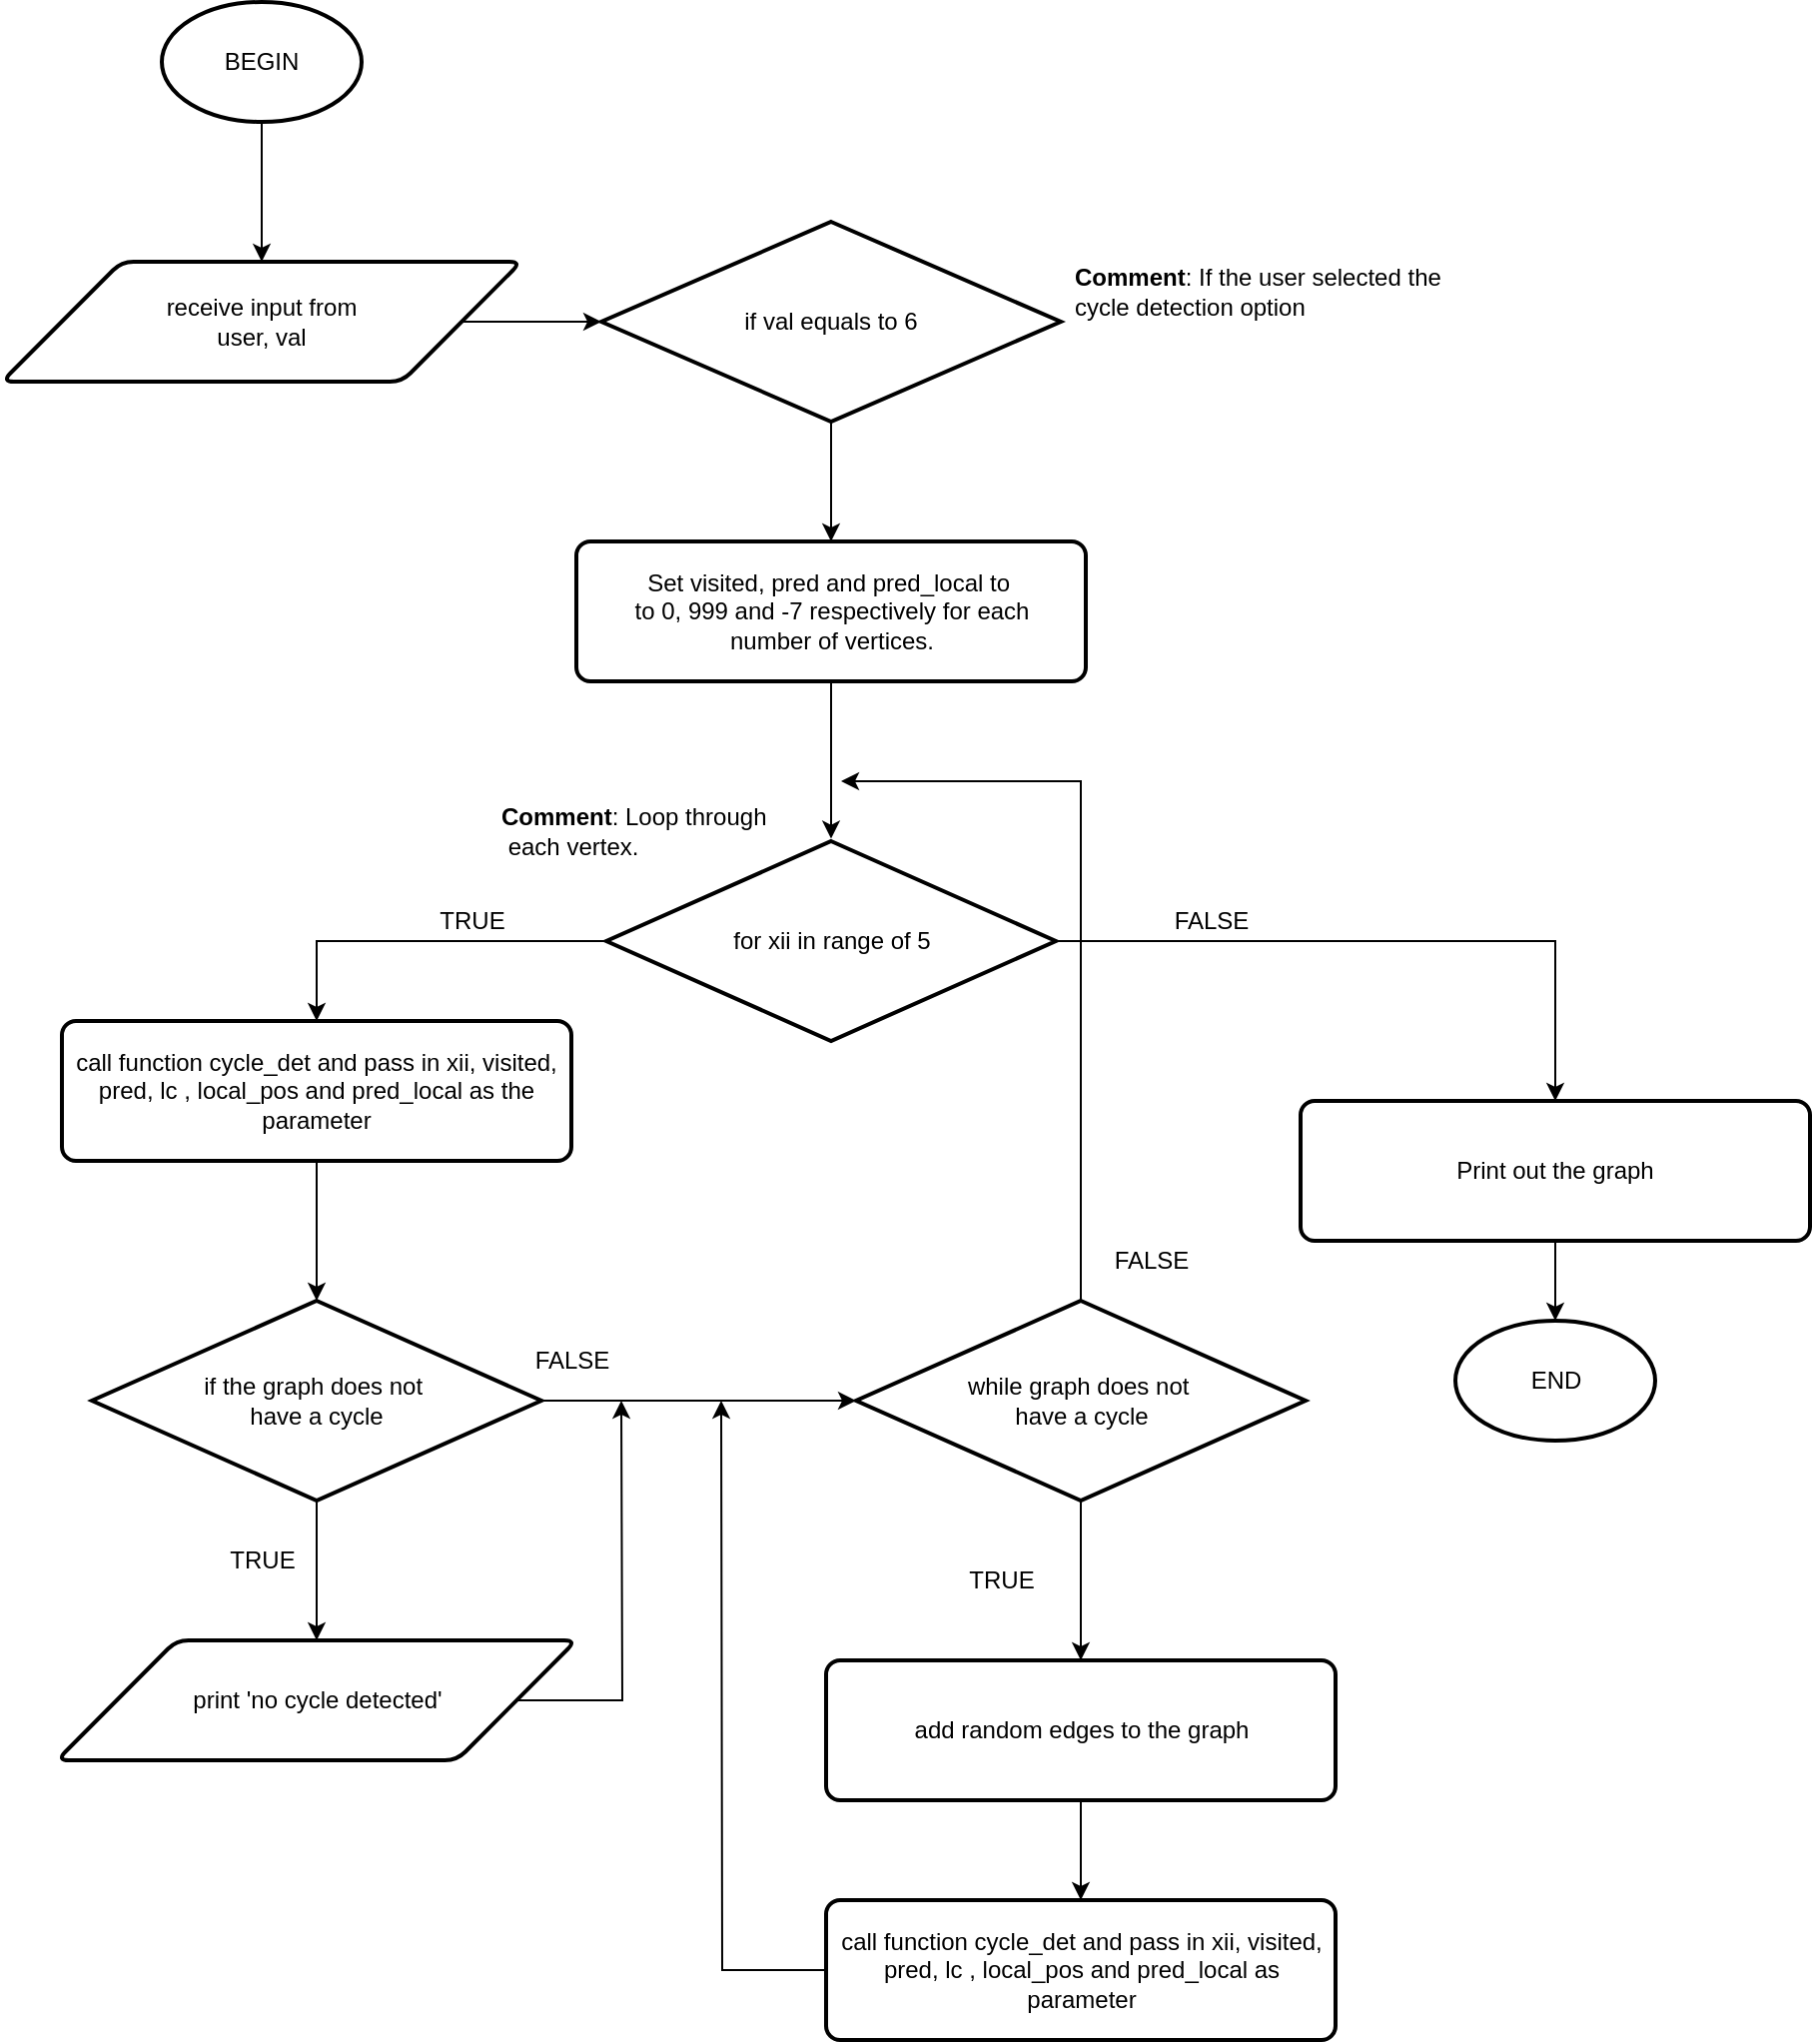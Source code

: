 <mxfile version="13.9.9" type="device"><diagram id="D7c3bP6dkx46ltOj6qHN" name="Page-1"><mxGraphModel dx="3187" dy="3257" grid="1" gridSize="10" guides="1" tooltips="1" connect="1" arrows="1" fold="1" page="1" pageScale="1" pageWidth="850" pageHeight="1100" math="0" shadow="0"><root><mxCell id="0"/><mxCell id="1" parent="0"/><mxCell id="IYUYXZSXpxDz9BFXFXwT-7" style="edgeStyle=orthogonalEdgeStyle;rounded=0;orthogonalLoop=1;jettySize=auto;html=1;entryX=0.5;entryY=0;entryDx=0;entryDy=0;" parent="1" source="IYUYXZSXpxDz9BFXFXwT-1" target="IYUYXZSXpxDz9BFXFXwT-2" edge="1"><mxGeometry relative="1" as="geometry"/></mxCell><mxCell id="IYUYXZSXpxDz9BFXFXwT-1" value="BEGIN" style="strokeWidth=2;html=1;shape=mxgraph.flowchart.start_1;whiteSpace=wrap;" parent="1" vertex="1"><mxGeometry x="-30" y="-70" width="100" height="60" as="geometry"/></mxCell><mxCell id="IYUYXZSXpxDz9BFXFXwT-9" style="edgeStyle=orthogonalEdgeStyle;rounded=0;orthogonalLoop=1;jettySize=auto;html=1;" parent="1" source="IYUYXZSXpxDz9BFXFXwT-2" target="IYUYXZSXpxDz9BFXFXwT-6" edge="1"><mxGeometry relative="1" as="geometry"/></mxCell><mxCell id="IYUYXZSXpxDz9BFXFXwT-2" value="receive input from &lt;br&gt;user, val" style="shape=parallelogram;html=1;strokeWidth=2;perimeter=parallelogramPerimeter;whiteSpace=wrap;rounded=1;arcSize=12;size=0.23;" parent="1" vertex="1"><mxGeometry x="-110" y="60" width="260" height="60" as="geometry"/></mxCell><mxCell id="IYUYXZSXpxDz9BFXFXwT-11" style="edgeStyle=orthogonalEdgeStyle;rounded=0;orthogonalLoop=1;jettySize=auto;html=1;entryX=0.5;entryY=-0.012;entryDx=0;entryDy=0;entryPerimeter=0;" parent="1" source="IYUYXZSXpxDz9BFXFXwT-3" target="IYUYXZSXpxDz9BFXFXwT-4" edge="1"><mxGeometry relative="1" as="geometry"><mxPoint x="305" y="340" as="targetPoint"/><Array as="points"/></mxGeometry></mxCell><mxCell id="IYUYXZSXpxDz9BFXFXwT-3" value="Set visited, pred and pred_local to&amp;nbsp;&lt;br&gt;to 0, 999 and -7 respectively for each &lt;br&gt;number of vertices." style="rounded=1;whiteSpace=wrap;html=1;absoluteArcSize=1;arcSize=14;strokeWidth=2;" parent="1" vertex="1"><mxGeometry x="177.5" y="200" width="255" height="70" as="geometry"/></mxCell><mxCell id="IYUYXZSXpxDz9BFXFXwT-15" style="edgeStyle=orthogonalEdgeStyle;rounded=0;orthogonalLoop=1;jettySize=auto;html=1;entryX=0.5;entryY=0;entryDx=0;entryDy=0;" parent="1" source="IYUYXZSXpxDz9BFXFXwT-4" target="IYUYXZSXpxDz9BFXFXwT-13" edge="1"><mxGeometry relative="1" as="geometry"/></mxCell><mxCell id="IYUYXZSXpxDz9BFXFXwT-34" style="edgeStyle=orthogonalEdgeStyle;rounded=0;orthogonalLoop=1;jettySize=auto;html=1;entryX=0.5;entryY=0;entryDx=0;entryDy=0;" parent="1" source="IYUYXZSXpxDz9BFXFXwT-4" target="IYUYXZSXpxDz9BFXFXwT-32" edge="1"><mxGeometry relative="1" as="geometry"/></mxCell><mxCell id="IYUYXZSXpxDz9BFXFXwT-4" value="for xii in range of 5" style="strokeWidth=2;html=1;shape=mxgraph.flowchart.decision;whiteSpace=wrap;" parent="1" vertex="1"><mxGeometry x="192.5" y="350" width="225" height="100" as="geometry"/></mxCell><mxCell id="IYUYXZSXpxDz9BFXFXwT-5" value="&lt;b&gt;Comment&lt;/b&gt;: If the user selected the&lt;br&gt;cycle detection option" style="text;html=1;align=left;verticalAlign=middle;resizable=0;points=[];autosize=1;" parent="1" vertex="1"><mxGeometry x="425" y="60" width="200" height="30" as="geometry"/></mxCell><mxCell id="IYUYXZSXpxDz9BFXFXwT-10" style="edgeStyle=orthogonalEdgeStyle;rounded=0;orthogonalLoop=1;jettySize=auto;html=1;entryX=0.5;entryY=0;entryDx=0;entryDy=0;" parent="1" source="IYUYXZSXpxDz9BFXFXwT-6" target="IYUYXZSXpxDz9BFXFXwT-3" edge="1"><mxGeometry relative="1" as="geometry"/></mxCell><mxCell id="IYUYXZSXpxDz9BFXFXwT-6" value="if val equals to 6" style="strokeWidth=2;html=1;shape=mxgraph.flowchart.decision;whiteSpace=wrap;" parent="1" vertex="1"><mxGeometry x="190" y="40" width="230" height="100" as="geometry"/></mxCell><mxCell id="IYUYXZSXpxDz9BFXFXwT-12" value="TRUE" style="text;html=1;align=center;verticalAlign=middle;resizable=0;points=[];autosize=1;" parent="1" vertex="1"><mxGeometry x="100" y="380" width="50" height="20" as="geometry"/></mxCell><mxCell id="IYUYXZSXpxDz9BFXFXwT-17" style="edgeStyle=orthogonalEdgeStyle;rounded=0;orthogonalLoop=1;jettySize=auto;html=1;entryX=0.5;entryY=0;entryDx=0;entryDy=0;entryPerimeter=0;" parent="1" source="IYUYXZSXpxDz9BFXFXwT-13" target="IYUYXZSXpxDz9BFXFXwT-16" edge="1"><mxGeometry relative="1" as="geometry"/></mxCell><mxCell id="IYUYXZSXpxDz9BFXFXwT-13" value="call function cycle_det and pass in xii, visited,&lt;br&gt;pred, lc , local_pos and pred_local as the parameter" style="rounded=1;whiteSpace=wrap;html=1;absoluteArcSize=1;arcSize=14;strokeWidth=2;" parent="1" vertex="1"><mxGeometry x="-80" y="440" width="255" height="70" as="geometry"/></mxCell><mxCell id="IYUYXZSXpxDz9BFXFXwT-19" style="edgeStyle=orthogonalEdgeStyle;rounded=0;orthogonalLoop=1;jettySize=auto;html=1;entryX=0.5;entryY=0;entryDx=0;entryDy=0;" parent="1" source="IYUYXZSXpxDz9BFXFXwT-16" target="IYUYXZSXpxDz9BFXFXwT-18" edge="1"><mxGeometry relative="1" as="geometry"/></mxCell><mxCell id="IYUYXZSXpxDz9BFXFXwT-22" style="edgeStyle=orthogonalEdgeStyle;rounded=0;orthogonalLoop=1;jettySize=auto;html=1;entryX=0;entryY=0.5;entryDx=0;entryDy=0;entryPerimeter=0;" parent="1" source="IYUYXZSXpxDz9BFXFXwT-16" target="IYUYXZSXpxDz9BFXFXwT-21" edge="1"><mxGeometry relative="1" as="geometry"/></mxCell><mxCell id="IYUYXZSXpxDz9BFXFXwT-16" value="if the graph does not&amp;nbsp;&lt;br&gt;have a cycle" style="strokeWidth=2;html=1;shape=mxgraph.flowchart.decision;whiteSpace=wrap;" parent="1" vertex="1"><mxGeometry x="-65" y="580" width="225" height="100" as="geometry"/></mxCell><mxCell id="lVuBSOU1__zEuEuS6QCC-5" style="edgeStyle=orthogonalEdgeStyle;rounded=0;orthogonalLoop=1;jettySize=auto;html=1;" edge="1" parent="1" source="IYUYXZSXpxDz9BFXFXwT-18"><mxGeometry relative="1" as="geometry"><mxPoint x="200.0" y="630" as="targetPoint"/></mxGeometry></mxCell><mxCell id="IYUYXZSXpxDz9BFXFXwT-18" value="print 'no cycle detected'" style="shape=parallelogram;html=1;strokeWidth=2;perimeter=parallelogramPerimeter;whiteSpace=wrap;rounded=1;arcSize=12;size=0.23;" parent="1" vertex="1"><mxGeometry x="-82.5" y="750" width="260" height="60" as="geometry"/></mxCell><mxCell id="IYUYXZSXpxDz9BFXFXwT-20" value="TRUE" style="text;html=1;align=center;verticalAlign=middle;resizable=0;points=[];autosize=1;" parent="1" vertex="1"><mxGeometry x="-5" y="700" width="50" height="20" as="geometry"/></mxCell><mxCell id="IYUYXZSXpxDz9BFXFXwT-25" style="edgeStyle=orthogonalEdgeStyle;rounded=0;orthogonalLoop=1;jettySize=auto;html=1;entryX=0.5;entryY=0;entryDx=0;entryDy=0;" parent="1" source="IYUYXZSXpxDz9BFXFXwT-21" target="IYUYXZSXpxDz9BFXFXwT-24" edge="1"><mxGeometry relative="1" as="geometry"/></mxCell><mxCell id="lVuBSOU1__zEuEuS6QCC-7" style="edgeStyle=orthogonalEdgeStyle;rounded=0;orthogonalLoop=1;jettySize=auto;html=1;" edge="1" parent="1" source="IYUYXZSXpxDz9BFXFXwT-21"><mxGeometry relative="1" as="geometry"><mxPoint x="310" y="320" as="targetPoint"/><Array as="points"><mxPoint x="430" y="320"/></Array></mxGeometry></mxCell><mxCell id="IYUYXZSXpxDz9BFXFXwT-21" value="while graph does not&amp;nbsp;&lt;br&gt;have a cycle" style="strokeWidth=2;html=1;shape=mxgraph.flowchart.decision;whiteSpace=wrap;" parent="1" vertex="1"><mxGeometry x="317.5" y="580" width="225" height="100" as="geometry"/></mxCell><mxCell id="IYUYXZSXpxDz9BFXFXwT-23" value="FALSE" style="text;html=1;align=center;verticalAlign=middle;resizable=0;points=[];autosize=1;" parent="1" vertex="1"><mxGeometry x="150" y="600" width="50" height="20" as="geometry"/></mxCell><mxCell id="IYUYXZSXpxDz9BFXFXwT-28" style="edgeStyle=orthogonalEdgeStyle;rounded=0;orthogonalLoop=1;jettySize=auto;html=1;entryX=0.5;entryY=0;entryDx=0;entryDy=0;" parent="1" source="IYUYXZSXpxDz9BFXFXwT-24" target="IYUYXZSXpxDz9BFXFXwT-27" edge="1"><mxGeometry relative="1" as="geometry"/></mxCell><mxCell id="IYUYXZSXpxDz9BFXFXwT-24" value="add random edges to the graph" style="rounded=1;whiteSpace=wrap;html=1;absoluteArcSize=1;arcSize=14;strokeWidth=2;" parent="1" vertex="1"><mxGeometry x="302.5" y="760" width="255" height="70" as="geometry"/></mxCell><mxCell id="IYUYXZSXpxDz9BFXFXwT-26" value="TRUE" style="text;html=1;align=center;verticalAlign=middle;resizable=0;points=[];autosize=1;" parent="1" vertex="1"><mxGeometry x="365" y="710" width="50" height="20" as="geometry"/></mxCell><mxCell id="lVuBSOU1__zEuEuS6QCC-6" style="edgeStyle=orthogonalEdgeStyle;rounded=0;orthogonalLoop=1;jettySize=auto;html=1;" edge="1" parent="1" source="IYUYXZSXpxDz9BFXFXwT-27"><mxGeometry relative="1" as="geometry"><mxPoint x="250.0" y="630" as="targetPoint"/></mxGeometry></mxCell><mxCell id="IYUYXZSXpxDz9BFXFXwT-27" value="&lt;span&gt;call function cycle_det and pass in xii, visited,&lt;/span&gt;&lt;br&gt;&lt;span&gt;pred, lc , local_pos and pred_local as parameter&lt;/span&gt;" style="rounded=1;whiteSpace=wrap;html=1;absoluteArcSize=1;arcSize=14;strokeWidth=2;" parent="1" vertex="1"><mxGeometry x="302.5" y="880" width="255" height="70" as="geometry"/></mxCell><mxCell id="IYUYXZSXpxDz9BFXFXwT-31" value="FALSE" style="text;html=1;align=center;verticalAlign=middle;resizable=0;points=[];autosize=1;" parent="1" vertex="1"><mxGeometry x="440" y="550" width="50" height="20" as="geometry"/></mxCell><mxCell id="IYUYXZSXpxDz9BFXFXwT-35" style="edgeStyle=orthogonalEdgeStyle;rounded=0;orthogonalLoop=1;jettySize=auto;html=1;entryX=0.5;entryY=0;entryDx=0;entryDy=0;entryPerimeter=0;" parent="1" source="IYUYXZSXpxDz9BFXFXwT-32" target="IYUYXZSXpxDz9BFXFXwT-33" edge="1"><mxGeometry relative="1" as="geometry"/></mxCell><mxCell id="IYUYXZSXpxDz9BFXFXwT-32" value="Print out the graph" style="rounded=1;whiteSpace=wrap;html=1;absoluteArcSize=1;arcSize=14;strokeWidth=2;" parent="1" vertex="1"><mxGeometry x="540" y="480" width="255" height="70" as="geometry"/></mxCell><mxCell id="IYUYXZSXpxDz9BFXFXwT-33" value="END" style="strokeWidth=2;html=1;shape=mxgraph.flowchart.start_1;whiteSpace=wrap;" parent="1" vertex="1"><mxGeometry x="617.5" y="590" width="100" height="60" as="geometry"/></mxCell><mxCell id="lVuBSOU1__zEuEuS6QCC-1" value="&lt;b&gt;Comment&lt;/b&gt;: Loop through&lt;br&gt;&amp;nbsp;each vertex." style="text;html=1;align=left;verticalAlign=middle;resizable=0;points=[];autosize=1;" vertex="1" parent="1"><mxGeometry x="137.5" y="330" width="150" height="30" as="geometry"/></mxCell><mxCell id="lVuBSOU1__zEuEuS6QCC-2" value="FALSE" style="text;html=1;align=center;verticalAlign=middle;resizable=0;points=[];autosize=1;" vertex="1" parent="1"><mxGeometry x="470" y="380" width="50" height="20" as="geometry"/></mxCell></root></mxGraphModel></diagram></mxfile>